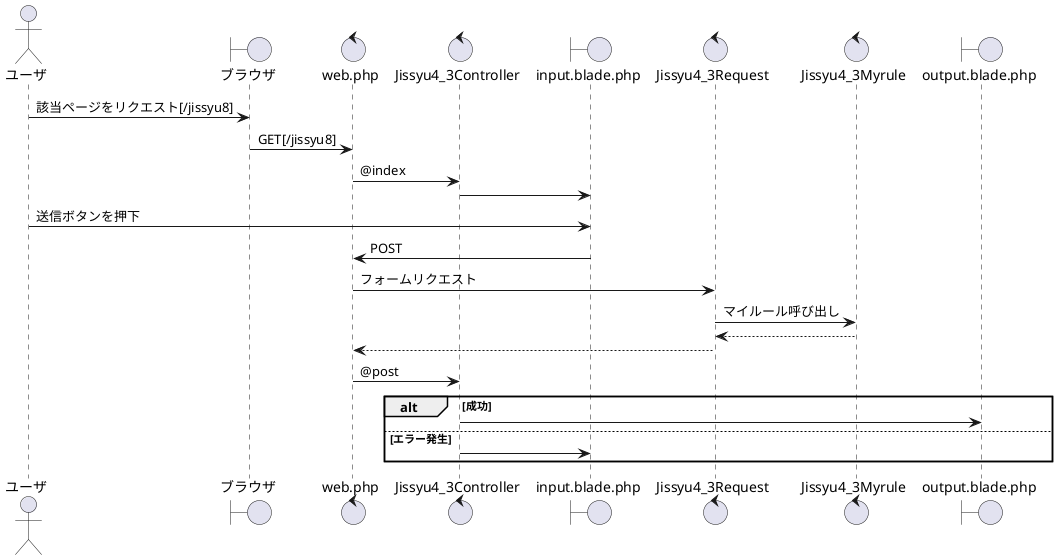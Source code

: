 @startuml
actor ユーザ
boundary ブラウザ
control web.php
control Jissyu4_3Controller
boundary input.blade.php
control Jissyu4_3Request
control Jissyu4_3Myrule
boundary output.blade.php

ユーザ->ブラウザ:該当ページをリクエスト[/jissyu8]
ブラウザ->web.php:GET[/jissyu8]
web.php -> Jissyu4_3Controller:@index
Jissyu4_3Controller -> input.blade.php

ユーザ -> input.blade.php:送信ボタンを押下
input.blade.php -> web.php:POST
web.php -> Jissyu4_3Request:フォームリクエスト
Jissyu4_3Request -> Jissyu4_3Myrule:マイルール呼び出し
Jissyu4_3Request <-- Jissyu4_3Myrule
web.php <-- Jissyu4_3Request
web.php -> Jissyu4_3Controller:@post
alt 成功
Jissyu4_3Controller -> output.blade.php
else エラー発生
Jissyu4_3Controller -> input.blade.php
end
@enduml